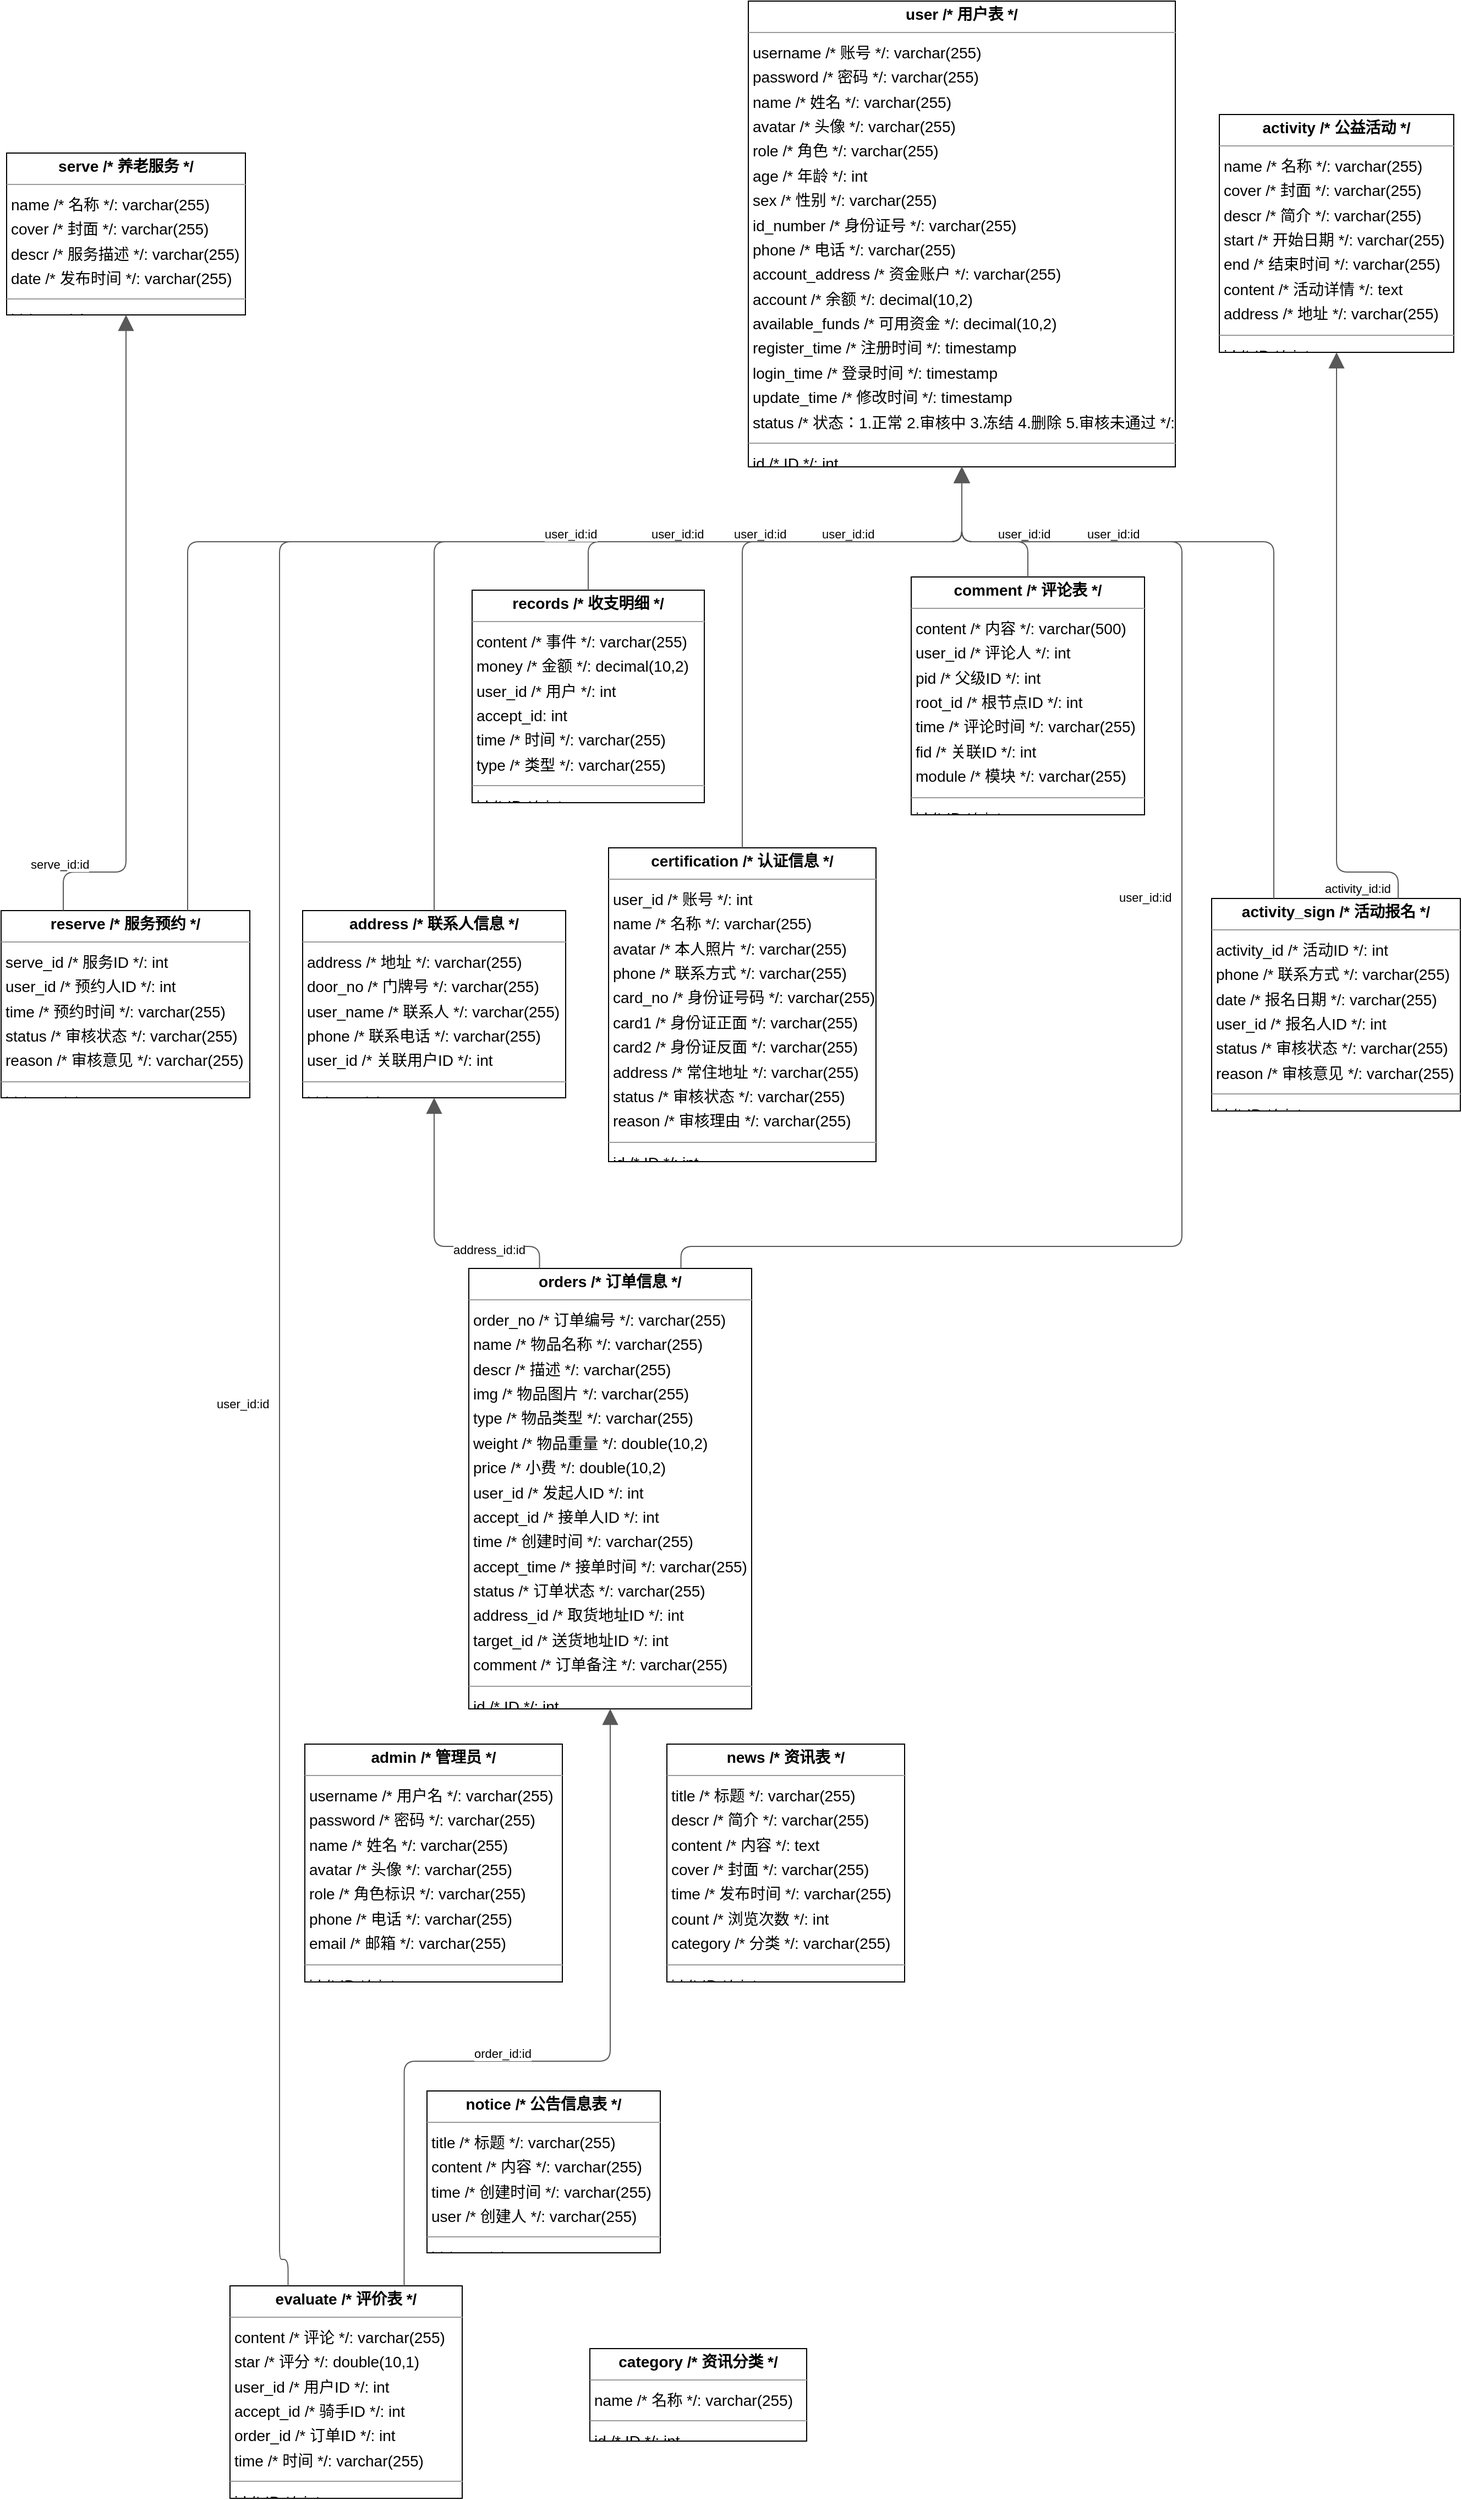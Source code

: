 <mxGraphModel dx="0" dy="0" grid="1" gridSize="10" guides="1" tooltips="1" connect="1" arrows="1" fold="1" page="0" pageScale="1" background="none" math="0" shadow="0">
  <root>
    <mxCell id="0" />
    <mxCell id="1" parent="0" />
    <mxCell id="node8" parent="1" vertex="1" value="&lt;p style=&quot;margin:0px;margin-top:4px;text-align:center;&quot;&gt;&lt;b&gt;activity  /* 公益活动 */&lt;/b&gt;&lt;/p&gt;&lt;hr size=&quot;1&quot;/&gt;&lt;p style=&quot;margin:0 0 0 4px;line-height:1.6;&quot;&gt; name  /* 名称 */: varchar(255)&lt;br/&gt; cover  /* 封面 */: varchar(255)&lt;br/&gt; descr  /* 简介 */: varchar(255)&lt;br/&gt; start  /* 开始日期 */: varchar(255)&lt;br/&gt; end  /* 结束时间 */: varchar(255)&lt;br/&gt; content  /* 活动详情 */: text&lt;br/&gt; address  /* 地址 */: varchar(255)&lt;/p&gt;&lt;hr size=&quot;1&quot;/&gt;&lt;p style=&quot;margin:0 0 0 4px;line-height:1.6;&quot;&gt; id  /* ID */: int&lt;/p&gt;" style="verticalAlign=top;align=left;overflow=fill;fontSize=14;fontFamily=Helvetica;html=1;rounded=0;shadow=0;comic=0;labelBackgroundColor=none;strokeWidth=1;">
      <mxGeometry x="913" y="-108" width="213" height="216" as="geometry" />
    </mxCell>
    <mxCell id="node5" parent="1" vertex="1" value="&lt;p style=&quot;margin:0px;margin-top:4px;text-align:center;&quot;&gt;&lt;b&gt;activity_sign  /* 活动报名 */&lt;/b&gt;&lt;/p&gt;&lt;hr size=&quot;1&quot;/&gt;&lt;p style=&quot;margin:0 0 0 4px;line-height:1.6;&quot;&gt; activity_id  /* 活动ID */: int&lt;br/&gt; phone  /* 联系方式 */: varchar(255)&lt;br/&gt; date  /* 报名日期 */: varchar(255)&lt;br/&gt; user_id  /* 报名人ID */: int&lt;br/&gt; status  /* 审核状态 */: varchar(255)&lt;br/&gt; reason  /* 审核意见 */: varchar(255)&lt;/p&gt;&lt;hr size=&quot;1&quot;/&gt;&lt;p style=&quot;margin:0 0 0 4px;line-height:1.6;&quot;&gt; id  /* ID */: int&lt;/p&gt;" style="verticalAlign=top;align=left;overflow=fill;fontSize=14;fontFamily=Helvetica;html=1;rounded=0;shadow=0;comic=0;labelBackgroundColor=none;strokeWidth=1;">
      <mxGeometry x="906" y="604" width="226" height="193" as="geometry" />
    </mxCell>
    <mxCell id="node6" parent="1" vertex="1" value="&lt;p style=&quot;margin:0px;margin-top:4px;text-align:center;&quot;&gt;&lt;b&gt;address  /* 联系人信息 */&lt;/b&gt;&lt;/p&gt;&lt;hr size=&quot;1&quot;/&gt;&lt;p style=&quot;margin:0 0 0 4px;line-height:1.6;&quot;&gt; address  /* 地址 */: varchar(255)&lt;br/&gt; door_no  /* 门牌号 */: varchar(255)&lt;br/&gt; user_name  /* 联系人 */: varchar(255)&lt;br/&gt; phone  /* 联系电话 */: varchar(255)&lt;br/&gt; user_id  /* 关联用户ID */: int&lt;/p&gt;&lt;hr size=&quot;1&quot;/&gt;&lt;p style=&quot;margin:0 0 0 4px;line-height:1.6;&quot;&gt; id  /* ID */: int&lt;/p&gt;" style="verticalAlign=top;align=left;overflow=fill;fontSize=14;fontFamily=Helvetica;html=1;rounded=0;shadow=0;comic=0;labelBackgroundColor=none;strokeWidth=1;">
      <mxGeometry x="80" y="615" width="239" height="170" as="geometry" />
    </mxCell>
    <mxCell id="node10" parent="1" vertex="1" value="&lt;p style=&quot;margin:0px;margin-top:4px;text-align:center;&quot;&gt;&lt;b&gt;admin  /* 管理员 */&lt;/b&gt;&lt;/p&gt;&lt;hr size=&quot;1&quot;/&gt;&lt;p style=&quot;margin:0 0 0 4px;line-height:1.6;&quot;&gt; username  /* 用户名 */: varchar(255)&lt;br/&gt; password  /* 密码 */: varchar(255)&lt;br/&gt; name  /* 姓名 */: varchar(255)&lt;br/&gt; avatar  /* 头像 */: varchar(255)&lt;br/&gt; role  /* 角色标识 */: varchar(255)&lt;br/&gt; phone  /* 电话 */: varchar(255)&lt;br/&gt; email  /* 邮箱 */: varchar(255)&lt;/p&gt;&lt;hr size=&quot;1&quot;/&gt;&lt;p style=&quot;margin:0 0 0 4px;line-height:1.6;&quot;&gt; id  /* ID */: int&lt;/p&gt;" style="verticalAlign=top;align=left;overflow=fill;fontSize=14;fontFamily=Helvetica;html=1;rounded=0;shadow=0;comic=0;labelBackgroundColor=none;strokeWidth=1;">
      <mxGeometry x="82" y="1372" width="234" height="216" as="geometry" />
    </mxCell>
    <mxCell id="node2" parent="1" vertex="1" value="&lt;p style=&quot;margin:0px;margin-top:4px;text-align:center;&quot;&gt;&lt;b&gt;category  /* 资讯分类 */&lt;/b&gt;&lt;/p&gt;&lt;hr size=&quot;1&quot;/&gt;&lt;p style=&quot;margin:0 0 0 4px;line-height:1.6;&quot;&gt; name  /* 名称 */: varchar(255)&lt;/p&gt;&lt;hr size=&quot;1&quot;/&gt;&lt;p style=&quot;margin:0 0 0 4px;line-height:1.6;&quot;&gt; id  /* ID */: int&lt;/p&gt;" style="verticalAlign=top;align=left;overflow=fill;fontSize=14;fontFamily=Helvetica;html=1;rounded=0;shadow=0;comic=0;labelBackgroundColor=none;strokeWidth=1;">
      <mxGeometry x="341" y="1921" width="197" height="84" as="geometry" />
    </mxCell>
    <mxCell id="node9" parent="1" vertex="1" value="&lt;p style=&quot;margin:0px;margin-top:4px;text-align:center;&quot;&gt;&lt;b&gt;certification  /* 认证信息 */&lt;/b&gt;&lt;/p&gt;&lt;hr size=&quot;1&quot;/&gt;&lt;p style=&quot;margin:0 0 0 4px;line-height:1.6;&quot;&gt; user_id  /* 账号 */: int&lt;br/&gt; name  /* 名称 */: varchar(255)&lt;br/&gt; avatar  /* 本人照片 */: varchar(255)&lt;br/&gt; phone  /* 联系方式 */: varchar(255)&lt;br/&gt; card_no  /* 身份证号码 */: varchar(255)&lt;br/&gt; card1  /* 身份证正面 */: varchar(255)&lt;br/&gt; card2  /* 身份证反面 */: varchar(255)&lt;br/&gt; address  /* 常住地址 */: varchar(255)&lt;br/&gt; status  /* 审核状态 */: varchar(255)&lt;br/&gt; reason  /* 审核理由 */: varchar(255)&lt;/p&gt;&lt;hr size=&quot;1&quot;/&gt;&lt;p style=&quot;margin:0 0 0 4px;line-height:1.6;&quot;&gt; id  /* ID */: int&lt;/p&gt;" style="verticalAlign=top;align=left;overflow=fill;fontSize=14;fontFamily=Helvetica;html=1;rounded=0;shadow=0;comic=0;labelBackgroundColor=none;strokeWidth=1;">
      <mxGeometry x="358" y="558" width="243" height="285" as="geometry" />
    </mxCell>
    <mxCell id="node7" parent="1" vertex="1" value="&lt;p style=&quot;margin:0px;margin-top:4px;text-align:center;&quot;&gt;&lt;b&gt;comment  /* 评论表 */&lt;/b&gt;&lt;/p&gt;&lt;hr size=&quot;1&quot;/&gt;&lt;p style=&quot;margin:0 0 0 4px;line-height:1.6;&quot;&gt; content  /* 内容 */: varchar(500)&lt;br/&gt; user_id  /* 评论人 */: int&lt;br/&gt; pid  /* 父级ID */: int&lt;br/&gt; root_id  /* 根节点ID */: int&lt;br/&gt; time  /* 评论时间 */: varchar(255)&lt;br/&gt; fid  /* 关联ID */: int&lt;br/&gt; module  /* 模块 */: varchar(255)&lt;/p&gt;&lt;hr size=&quot;1&quot;/&gt;&lt;p style=&quot;margin:0 0 0 4px;line-height:1.6;&quot;&gt; id  /* ID */: int&lt;/p&gt;" style="verticalAlign=top;align=left;overflow=fill;fontSize=14;fontFamily=Helvetica;html=1;rounded=0;shadow=0;comic=0;labelBackgroundColor=none;strokeWidth=1;">
      <mxGeometry x="633" y="312" width="212" height="216" as="geometry" />
    </mxCell>
    <mxCell id="node1" parent="1" vertex="1" value="&lt;p style=&quot;margin:0px;margin-top:4px;text-align:center;&quot;&gt;&lt;b&gt;evaluate  /* 评价表 */&lt;/b&gt;&lt;/p&gt;&lt;hr size=&quot;1&quot;/&gt;&lt;p style=&quot;margin:0 0 0 4px;line-height:1.6;&quot;&gt; content  /* 评论 */: varchar(255)&lt;br/&gt; star  /* 评分 */: double(10,1)&lt;br/&gt; user_id  /* 用户ID */: int&lt;br/&gt; accept_id  /* 骑手ID */: int&lt;br/&gt; order_id  /* 订单ID */: int&lt;br/&gt; time  /* 时间 */: varchar(255)&lt;/p&gt;&lt;hr size=&quot;1&quot;/&gt;&lt;p style=&quot;margin:0 0 0 4px;line-height:1.6;&quot;&gt; id  /* ID */: int&lt;/p&gt;" style="verticalAlign=top;align=left;overflow=fill;fontSize=14;fontFamily=Helvetica;html=1;rounded=0;shadow=0;comic=0;labelBackgroundColor=none;strokeWidth=1;">
      <mxGeometry x="14" y="1864" width="211" height="193" as="geometry" />
    </mxCell>
    <mxCell id="node4" parent="1" vertex="1" value="&lt;p style=&quot;margin:0px;margin-top:4px;text-align:center;&quot;&gt;&lt;b&gt;news  /* 资讯表 */&lt;/b&gt;&lt;/p&gt;&lt;hr size=&quot;1&quot;/&gt;&lt;p style=&quot;margin:0 0 0 4px;line-height:1.6;&quot;&gt; title  /* 标题 */: varchar(255)&lt;br/&gt; descr  /* 简介 */: varchar(255)&lt;br/&gt; content  /* 内容 */: text&lt;br/&gt; cover  /* 封面 */: varchar(255)&lt;br/&gt; time  /* 发布时间 */: varchar(255)&lt;br/&gt; count  /* 浏览次数 */: int&lt;br/&gt; category  /* 分类 */: varchar(255)&lt;/p&gt;&lt;hr size=&quot;1&quot;/&gt;&lt;p style=&quot;margin:0 0 0 4px;line-height:1.6;&quot;&gt; id  /* ID */: int&lt;/p&gt;" style="verticalAlign=top;align=left;overflow=fill;fontSize=14;fontFamily=Helvetica;html=1;rounded=0;shadow=0;comic=0;labelBackgroundColor=none;strokeWidth=1;">
      <mxGeometry x="411" y="1372" width="216" height="216" as="geometry" />
    </mxCell>
    <mxCell id="node14" parent="1" vertex="1" value="&lt;p style=&quot;margin:0px;margin-top:4px;text-align:center;&quot;&gt;&lt;b&gt;notice  /* 公告信息表 */&lt;/b&gt;&lt;/p&gt;&lt;hr size=&quot;1&quot;/&gt;&lt;p style=&quot;margin:0 0 0 4px;line-height:1.6;&quot;&gt; title  /* 标题 */: varchar(255)&lt;br/&gt; content  /* 内容 */: varchar(255)&lt;br/&gt; time  /* 创建时间 */: varchar(255)&lt;br/&gt; user  /* 创建人 */: varchar(255)&lt;/p&gt;&lt;hr size=&quot;1&quot;/&gt;&lt;p style=&quot;margin:0 0 0 4px;line-height:1.6;&quot;&gt; id  /* ID */: int&lt;/p&gt;" style="verticalAlign=top;align=left;overflow=fill;fontSize=14;fontFamily=Helvetica;html=1;rounded=0;shadow=0;comic=0;labelBackgroundColor=none;strokeWidth=1;">
      <mxGeometry x="193" y="1687" width="212" height="147" as="geometry" />
    </mxCell>
    <mxCell id="node13" parent="1" vertex="1" value="&lt;p style=&quot;margin:0px;margin-top:4px;text-align:center;&quot;&gt;&lt;b&gt;orders  /* 订单信息 */&lt;/b&gt;&lt;/p&gt;&lt;hr size=&quot;1&quot;/&gt;&lt;p style=&quot;margin:0 0 0 4px;line-height:1.6;&quot;&gt; order_no  /* 订单编号 */: varchar(255)&lt;br/&gt; name  /* 物品名称 */: varchar(255)&lt;br/&gt; descr  /* 描述 */: varchar(255)&lt;br/&gt; img  /* 物品图片 */: varchar(255)&lt;br/&gt; type  /* 物品类型 */: varchar(255)&lt;br/&gt; weight  /* 物品重量 */: double(10,2)&lt;br/&gt; price  /* 小费 */: double(10,2)&lt;br/&gt; user_id  /* 发起人ID */: int&lt;br/&gt; accept_id  /* 接单人ID */: int&lt;br/&gt; time  /* 创建时间 */: varchar(255)&lt;br/&gt; accept_time  /* 接单时间 */: varchar(255)&lt;br/&gt; status  /* 订单状态 */: varchar(255)&lt;br/&gt; address_id  /* 取货地址ID */: int&lt;br/&gt; target_id  /* 送货地址ID */: int&lt;br/&gt; comment  /* 订单备注 */: varchar(255)&lt;/p&gt;&lt;hr size=&quot;1&quot;/&gt;&lt;p style=&quot;margin:0 0 0 4px;line-height:1.6;&quot;&gt; id  /* ID */: int&lt;/p&gt;" style="verticalAlign=top;align=left;overflow=fill;fontSize=14;fontFamily=Helvetica;html=1;rounded=0;shadow=0;comic=0;labelBackgroundColor=none;strokeWidth=1;">
      <mxGeometry x="231" y="940" width="257" height="400" as="geometry" />
    </mxCell>
    <mxCell id="node0" parent="1" vertex="1" value="&lt;p style=&quot;margin:0px;margin-top:4px;text-align:center;&quot;&gt;&lt;b&gt;records  /* 收支明细 */&lt;/b&gt;&lt;/p&gt;&lt;hr size=&quot;1&quot;/&gt;&lt;p style=&quot;margin:0 0 0 4px;line-height:1.6;&quot;&gt; content  /* 事件 */: varchar(255)&lt;br/&gt; money  /* 金额 */: decimal(10,2)&lt;br/&gt; user_id  /* 用户 */: int&lt;br/&gt; accept_id: int&lt;br/&gt; time  /* 时间 */: varchar(255)&lt;br/&gt; type  /* 类型 */: varchar(255)&lt;/p&gt;&lt;hr size=&quot;1&quot;/&gt;&lt;p style=&quot;margin:0 0 0 4px;line-height:1.6;&quot;&gt; id  /* ID */: int&lt;/p&gt;" style="verticalAlign=top;align=left;overflow=fill;fontSize=14;fontFamily=Helvetica;html=1;rounded=0;shadow=0;comic=0;labelBackgroundColor=none;strokeWidth=1;">
      <mxGeometry x="234" y="324" width="211" height="193" as="geometry" />
    </mxCell>
    <mxCell id="node12" parent="1" vertex="1" value="&lt;p style=&quot;margin:0px;margin-top:4px;text-align:center;&quot;&gt;&lt;b&gt;reserve  /* 服务预约 */&lt;/b&gt;&lt;/p&gt;&lt;hr size=&quot;1&quot;/&gt;&lt;p style=&quot;margin:0 0 0 4px;line-height:1.6;&quot;&gt; serve_id  /* 服务ID */: int&lt;br/&gt; user_id  /* 预约人ID */: int&lt;br/&gt; time  /* 预约时间 */: varchar(255)&lt;br/&gt; status  /* 审核状态 */: varchar(255)&lt;br/&gt; reason  /* 审核意见 */: varchar(255)&lt;/p&gt;&lt;hr size=&quot;1&quot;/&gt;&lt;p style=&quot;margin:0 0 0 4px;line-height:1.6;&quot;&gt; id  /* ID */: int&lt;/p&gt;" style="verticalAlign=top;align=left;overflow=fill;fontSize=14;fontFamily=Helvetica;html=1;rounded=0;shadow=0;comic=0;labelBackgroundColor=none;strokeWidth=1;">
      <mxGeometry x="-194" y="615" width="226" height="170" as="geometry" />
    </mxCell>
    <mxCell id="node11" parent="1" vertex="1" value="&lt;p style=&quot;margin:0px;margin-top:4px;text-align:center;&quot;&gt;&lt;b&gt;serve  /* 养老服务 */&lt;/b&gt;&lt;/p&gt;&lt;hr size=&quot;1&quot;/&gt;&lt;p style=&quot;margin:0 0 0 4px;line-height:1.6;&quot;&gt; name  /* 名称 */: varchar(255)&lt;br/&gt; cover  /* 封面 */: varchar(255)&lt;br/&gt; descr  /* 服务描述 */: varchar(255)&lt;br/&gt; date  /* 发布时间 */: varchar(255)&lt;/p&gt;&lt;hr size=&quot;1&quot;/&gt;&lt;p style=&quot;margin:0 0 0 4px;line-height:1.6;&quot;&gt; id  /* ID */: int&lt;/p&gt;" style="verticalAlign=top;align=left;overflow=fill;fontSize=14;fontFamily=Helvetica;html=1;rounded=0;shadow=0;comic=0;labelBackgroundColor=none;strokeWidth=1;">
      <mxGeometry x="-189" y="-73" width="217" height="147" as="geometry" />
    </mxCell>
    <mxCell id="node3" parent="1" vertex="1" value="&lt;p style=&quot;margin:0px;margin-top:4px;text-align:center;&quot;&gt;&lt;b&gt;user  /* 用户表 */&lt;/b&gt;&lt;/p&gt;&lt;hr size=&quot;1&quot;/&gt;&lt;p style=&quot;margin:0 0 0 4px;line-height:1.6;&quot;&gt; username  /* 账号 */: varchar(255)&lt;br/&gt; password  /* 密码 */: varchar(255)&lt;br/&gt; name  /* 姓名 */: varchar(255)&lt;br/&gt; avatar  /* 头像 */: varchar(255)&lt;br/&gt; role  /* 角色 */: varchar(255)&lt;br/&gt; age  /* 年龄 */: int&lt;br/&gt; sex  /* 性别 */: varchar(255)&lt;br/&gt; id_number  /* 身份证号 */: varchar(255)&lt;br/&gt; phone  /* 电话 */: varchar(255)&lt;br/&gt; account_address  /* 资金账户 */: varchar(255)&lt;br/&gt; account  /* 余额 */: decimal(10,2)&lt;br/&gt; available_funds  /* 可用资金 */: decimal(10,2)&lt;br/&gt; register_time  /* 注册时间 */: timestamp&lt;br/&gt; login_time  /* 登录时间 */: timestamp&lt;br/&gt; update_time  /* 修改时间 */: timestamp&lt;br/&gt; status  /* 状态：1.正常 2.审核中 3.冻结 4.删除 5.审核未通过 */: tinyint&lt;/p&gt;&lt;hr size=&quot;1&quot;/&gt;&lt;p style=&quot;margin:0 0 0 4px;line-height:1.6;&quot;&gt; id  /* ID */: int&lt;/p&gt;" style="verticalAlign=top;align=left;overflow=fill;fontSize=14;fontFamily=Helvetica;html=1;rounded=0;shadow=0;comic=0;labelBackgroundColor=none;strokeWidth=1;">
      <mxGeometry x="485" y="-211" width="388" height="423" as="geometry" />
    </mxCell>
    <mxCell id="edge8" edge="1" value="" parent="1" source="node5" target="node8" style="html=1;rounded=1;edgeStyle=orthogonalEdgeStyle;dashed=0;startArrow=none;endArrow=block;endSize=12;strokeColor=#595959;exitX=0.750;exitY=0.000;exitDx=0;exitDy=0;entryX=0.500;entryY=1.000;entryDx=0;entryDy=0;">
      <mxGeometry width="50" height="50" relative="1" as="geometry">
        <Array as="points">
          <mxPoint x="1076" y="580" />
          <mxPoint x="1019" y="580" />
        </Array>
      </mxGeometry>
    </mxCell>
    <mxCell id="label50" parent="edge8" vertex="1" connectable="0" value="activity_id:id" style="edgeLabel;resizable=0;html=1;align=left;verticalAlign=top;strokeColor=default;">
      <mxGeometry x="1007" y="582" as="geometry" />
    </mxCell>
    <mxCell id="edge5" edge="1" value="" parent="1" source="node5" target="node3" style="html=1;rounded=1;edgeStyle=orthogonalEdgeStyle;dashed=0;startArrow=none;endArrow=block;endSize=12;strokeColor=#595959;exitX=0.250;exitY=0.000;exitDx=0;exitDy=0;entryX=0.500;entryY=1.000;entryDx=0;entryDy=0;">
      <mxGeometry width="50" height="50" relative="1" as="geometry">
        <Array as="points">
          <mxPoint x="963" y="280" />
          <mxPoint x="679" y="280" />
        </Array>
      </mxGeometry>
    </mxCell>
    <mxCell id="label32" parent="edge5" vertex="1" connectable="0" value="user_id:id" style="edgeLabel;resizable=0;html=1;align=left;verticalAlign=top;strokeColor=default;">
      <mxGeometry x="791" y="260" as="geometry" />
    </mxCell>
    <mxCell id="edge3" edge="1" value="" parent="1" source="node6" target="node3" style="html=1;rounded=1;edgeStyle=orthogonalEdgeStyle;dashed=0;startArrow=none;endArrow=block;endSize=12;strokeColor=#595959;exitX=0.500;exitY=0.000;exitDx=0;exitDy=0;entryX=0.500;entryY=1.000;entryDx=0;entryDy=0;">
      <mxGeometry width="50" height="50" relative="1" as="geometry">
        <Array as="points">
          <mxPoint x="199" y="280" />
          <mxPoint x="679" y="280" />
        </Array>
      </mxGeometry>
    </mxCell>
    <mxCell id="label20" parent="edge3" vertex="1" connectable="0" value="user_id:id" style="edgeLabel;resizable=0;html=1;align=left;verticalAlign=top;strokeColor=default;">
      <mxGeometry x="470" y="260" as="geometry" />
    </mxCell>
    <mxCell id="edge0" edge="1" value="" parent="1" source="node9" target="node3" style="html=1;rounded=1;edgeStyle=orthogonalEdgeStyle;dashed=0;startArrow=none;endArrow=block;endSize=12;strokeColor=#595959;exitX=0.500;exitY=0.000;exitDx=0;exitDy=0;entryX=0.500;entryY=1.000;entryDx=0;entryDy=0;">
      <mxGeometry width="50" height="50" relative="1" as="geometry">
        <Array as="points">
          <mxPoint x="479" y="280" />
          <mxPoint x="679" y="280" />
        </Array>
      </mxGeometry>
    </mxCell>
    <mxCell id="label2" parent="edge0" vertex="1" connectable="0" value="user_id:id" style="edgeLabel;resizable=0;html=1;align=left;verticalAlign=top;strokeColor=default;">
      <mxGeometry x="550" y="260" as="geometry" />
    </mxCell>
    <mxCell id="edge10" edge="1" value="" parent="1" source="node7" target="node3" style="html=1;rounded=1;edgeStyle=orthogonalEdgeStyle;dashed=0;startArrow=none;endArrow=block;endSize=12;strokeColor=#595959;exitX=0.500;exitY=0.000;exitDx=0;exitDy=0;entryX=0.500;entryY=1.000;entryDx=0;entryDy=0;">
      <mxGeometry width="50" height="50" relative="1" as="geometry">
        <Array as="points">
          <mxPoint x="739" y="280" />
          <mxPoint x="679" y="280" />
        </Array>
      </mxGeometry>
    </mxCell>
    <mxCell id="label62" parent="edge10" vertex="1" connectable="0" value="user_id:id" style="edgeLabel;resizable=0;html=1;align=left;verticalAlign=top;strokeColor=default;">
      <mxGeometry x="710" y="260" as="geometry" />
    </mxCell>
    <mxCell id="edge2" edge="1" value="" parent="1" source="node1" target="node13" style="html=1;rounded=1;edgeStyle=orthogonalEdgeStyle;dashed=0;startArrow=none;endArrow=block;endSize=12;strokeColor=#595959;exitX=0.750;exitY=0.000;exitDx=0;exitDy=0;entryX=0.500;entryY=1.000;entryDx=0;entryDy=0;">
      <mxGeometry width="50" height="50" relative="1" as="geometry">
        <Array as="points">
          <mxPoint x="172" y="1660" />
          <mxPoint x="359" y="1660" />
        </Array>
      </mxGeometry>
    </mxCell>
    <mxCell id="label14" parent="edge2" vertex="1" connectable="0" value="order_id:id" style="edgeLabel;resizable=0;html=1;align=left;verticalAlign=top;strokeColor=default;">
      <mxGeometry x="234" y="1640" as="geometry" />
    </mxCell>
    <mxCell id="edge11" edge="1" value="" parent="1" source="node1" target="node3" style="html=1;rounded=1;edgeStyle=orthogonalEdgeStyle;dashed=0;startArrow=none;endArrow=block;endSize=12;strokeColor=#595959;exitX=0.250;exitY=0.000;exitDx=0;exitDy=0;entryX=0.500;entryY=1.000;entryDx=0;entryDy=0;">
      <mxGeometry width="50" height="50" relative="1" as="geometry">
        <Array as="points">
          <mxPoint x="66" y="1840" />
          <mxPoint x="59" y="1840" />
          <mxPoint x="59" y="280" />
          <mxPoint x="679" y="280" />
        </Array>
      </mxGeometry>
    </mxCell>
    <mxCell id="label68" parent="edge11" vertex="1" connectable="0" value="user_id:id" style="edgeLabel;resizable=0;html=1;align=left;verticalAlign=top;strokeColor=default;">
      <mxGeometry x="0" y="1050" as="geometry" />
    </mxCell>
    <mxCell id="edge4" edge="1" value="" parent="1" source="node13" target="node6" style="html=1;rounded=1;edgeStyle=orthogonalEdgeStyle;dashed=0;startArrow=none;endArrow=block;endSize=12;strokeColor=#595959;exitX=0.250;exitY=0.000;exitDx=0;exitDy=0;entryX=0.500;entryY=1.000;entryDx=0;entryDy=0;">
      <mxGeometry width="50" height="50" relative="1" as="geometry">
        <Array as="points">
          <mxPoint x="295" y="920" />
          <mxPoint x="199" y="920" />
        </Array>
      </mxGeometry>
    </mxCell>
    <mxCell id="label26" parent="edge4" vertex="1" connectable="0" value="address_id:id" style="edgeLabel;resizable=0;html=1;align=left;verticalAlign=top;strokeColor=default;">
      <mxGeometry x="215" y="910" as="geometry" />
    </mxCell>
    <mxCell id="edge7" edge="1" value="" parent="1" source="node13" target="node3" style="html=1;rounded=1;edgeStyle=orthogonalEdgeStyle;dashed=0;startArrow=none;endArrow=block;endSize=12;strokeColor=#595959;exitX=0.750;exitY=0.000;exitDx=0;exitDy=0;entryX=0.500;entryY=1.000;entryDx=0;entryDy=0;">
      <mxGeometry width="50" height="50" relative="1" as="geometry">
        <Array as="points">
          <mxPoint x="423" y="920" />
          <mxPoint x="879" y="920" />
          <mxPoint x="879" y="280" />
          <mxPoint x="679" y="280" />
        </Array>
      </mxGeometry>
    </mxCell>
    <mxCell id="label44" parent="edge7" vertex="1" connectable="0" value="user_id:id" style="edgeLabel;resizable=0;html=1;align=left;verticalAlign=top;strokeColor=default;">
      <mxGeometry x="820" y="590" as="geometry" />
    </mxCell>
    <mxCell id="edge1" edge="1" value="" parent="1" source="node0" target="node3" style="html=1;rounded=1;edgeStyle=orthogonalEdgeStyle;dashed=0;startArrow=none;endArrow=block;endSize=12;strokeColor=#595959;exitX=0.500;exitY=0.000;exitDx=0;exitDy=0;entryX=0.500;entryY=1.000;entryDx=0;entryDy=0;">
      <mxGeometry width="50" height="50" relative="1" as="geometry">
        <Array as="points">
          <mxPoint x="339" y="280" />
          <mxPoint x="679" y="280" />
        </Array>
      </mxGeometry>
    </mxCell>
    <mxCell id="label8" parent="edge1" vertex="1" connectable="0" value="user_id:id" style="edgeLabel;resizable=0;html=1;align=left;verticalAlign=top;strokeColor=default;">
      <mxGeometry x="395" y="260" as="geometry" />
    </mxCell>
    <mxCell id="edge9" edge="1" value="" parent="1" source="node12" target="node11" style="html=1;rounded=1;edgeStyle=orthogonalEdgeStyle;dashed=0;startArrow=none;endArrow=block;endSize=12;strokeColor=#595959;exitX=0.250;exitY=0.000;exitDx=0;exitDy=0;entryX=0.500;entryY=1.000;entryDx=0;entryDy=0;">
      <mxGeometry width="50" height="50" relative="1" as="geometry">
        <Array as="points">
          <mxPoint x="-137" y="580" />
          <mxPoint x="-81" y="580" />
        </Array>
      </mxGeometry>
    </mxCell>
    <mxCell id="label56" parent="edge9" vertex="1" connectable="0" value="serve_id:id" style="edgeLabel;resizable=0;html=1;align=left;verticalAlign=top;strokeColor=default;">
      <mxGeometry x="-169" y="560" as="geometry" />
    </mxCell>
    <mxCell id="edge6" edge="1" value="" parent="1" source="node12" target="node3" style="html=1;rounded=1;edgeStyle=orthogonalEdgeStyle;dashed=0;startArrow=none;endArrow=block;endSize=12;strokeColor=#595959;exitX=0.750;exitY=0.000;exitDx=0;exitDy=0;entryX=0.500;entryY=1.000;entryDx=0;entryDy=0;">
      <mxGeometry width="50" height="50" relative="1" as="geometry">
        <Array as="points">
          <mxPoint x="-24" y="280" />
          <mxPoint x="679" y="280" />
        </Array>
      </mxGeometry>
    </mxCell>
    <mxCell id="label38" parent="edge6" vertex="1" connectable="0" value="user_id:id" style="edgeLabel;resizable=0;html=1;align=left;verticalAlign=top;strokeColor=default;">
      <mxGeometry x="298" y="260" as="geometry" />
    </mxCell>
  </root>
</mxGraphModel>